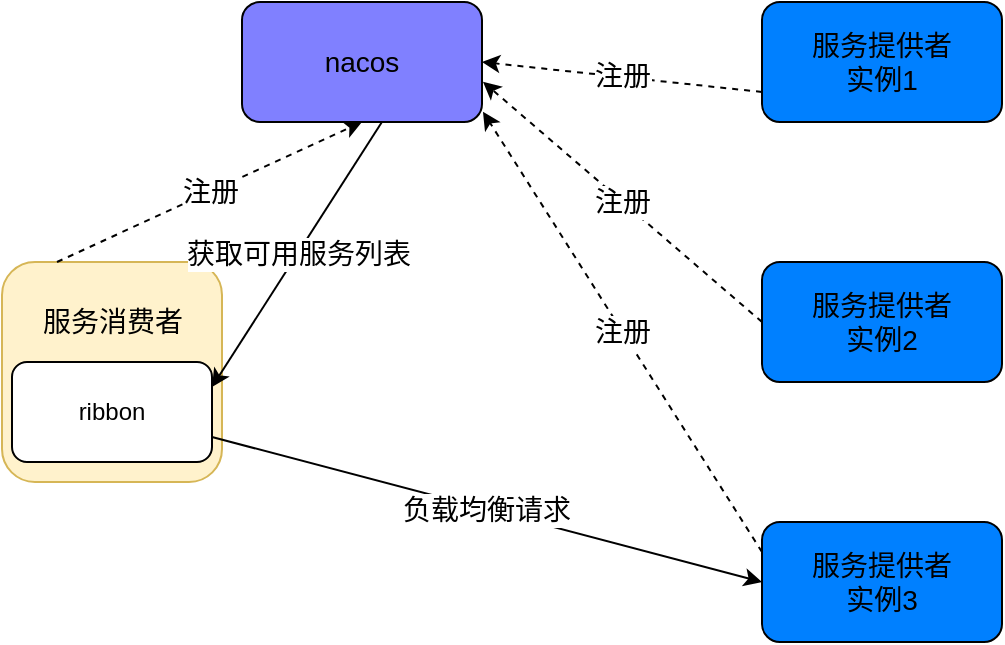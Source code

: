 <mxfile version="20.8.23" type="github">
  <diagram name="第 1 页" id="Sjwlilv4oeNG9_26mYKJ">
    <mxGraphModel dx="1197" dy="616" grid="1" gridSize="10" guides="1" tooltips="1" connect="1" arrows="1" fold="1" page="1" pageScale="1" pageWidth="827" pageHeight="1169" math="0" shadow="0">
      <root>
        <mxCell id="0" />
        <mxCell id="1" parent="0" />
        <mxCell id="TLC2W-ysQb9lLj4SY6h4-1" value="服务提供者&lt;br style=&quot;border-color: var(--border-color); font-size: 14px;&quot;&gt;实例2" style="rounded=1;whiteSpace=wrap;html=1;fillColor=#0080ff;fontSize=14;" vertex="1" parent="1">
          <mxGeometry x="540" y="250" width="120" height="60" as="geometry" />
        </mxCell>
        <mxCell id="TLC2W-ysQb9lLj4SY6h4-2" value="&lt;font style=&quot;font-size: 14px;&quot;&gt;服务提供者&lt;br&gt;实例1&lt;/font&gt;" style="rounded=1;whiteSpace=wrap;html=1;fillColor=#0080ff;" vertex="1" parent="1">
          <mxGeometry x="540" y="120" width="120" height="60" as="geometry" />
        </mxCell>
        <mxCell id="TLC2W-ysQb9lLj4SY6h4-3" value="服务提供者&lt;br style=&quot;border-color: var(--border-color); font-size: 14px;&quot;&gt;实例3" style="rounded=1;whiteSpace=wrap;html=1;fillColor=#0080ff;fontSize=14;" vertex="1" parent="1">
          <mxGeometry x="540" y="380" width="120" height="60" as="geometry" />
        </mxCell>
        <mxCell id="TLC2W-ysQb9lLj4SY6h4-4" value="nacos" style="rounded=1;whiteSpace=wrap;html=1;fillColor=#8080ff;fontSize=14;" vertex="1" parent="1">
          <mxGeometry x="280" y="120" width="120" height="60" as="geometry" />
        </mxCell>
        <mxCell id="TLC2W-ysQb9lLj4SY6h4-5" value="" style="whiteSpace=wrap;html=1;aspect=fixed;fillColor=#fff2cc;rounded=1;strokeColor=#d6b656;" vertex="1" parent="1">
          <mxGeometry x="160" y="250" width="110" height="110" as="geometry" />
        </mxCell>
        <mxCell id="TLC2W-ysQb9lLj4SY6h4-6" value="ribbon" style="rounded=1;whiteSpace=wrap;html=1;" vertex="1" parent="1">
          <mxGeometry x="165" y="300" width="100" height="50" as="geometry" />
        </mxCell>
        <mxCell id="TLC2W-ysQb9lLj4SY6h4-7" value="服务消费者" style="text;strokeColor=none;fillColor=none;html=1;fontSize=14;fontStyle=0;verticalAlign=middle;align=center;" vertex="1" parent="1">
          <mxGeometry x="165" y="260" width="100" height="40" as="geometry" />
        </mxCell>
        <mxCell id="TLC2W-ysQb9lLj4SY6h4-8" value="注册" style="endArrow=classic;html=1;rounded=0;fontSize=14;entryX=0.5;entryY=1;entryDx=0;entryDy=0;dashed=1;exitX=0.25;exitY=0;exitDx=0;exitDy=0;" edge="1" parent="1" source="TLC2W-ysQb9lLj4SY6h4-5" target="TLC2W-ysQb9lLj4SY6h4-4">
          <mxGeometry width="50" height="50" relative="1" as="geometry">
            <mxPoint x="260" y="250" as="sourcePoint" />
            <mxPoint x="310" y="200" as="targetPoint" />
          </mxGeometry>
        </mxCell>
        <mxCell id="TLC2W-ysQb9lLj4SY6h4-9" value="注册" style="endArrow=classic;html=1;rounded=0;fontSize=14;entryX=1;entryY=0.5;entryDx=0;entryDy=0;dashed=1;exitX=0;exitY=0.75;exitDx=0;exitDy=0;" edge="1" parent="1" source="TLC2W-ysQb9lLj4SY6h4-2" target="TLC2W-ysQb9lLj4SY6h4-4">
          <mxGeometry width="50" height="50" relative="1" as="geometry">
            <mxPoint x="270" y="260" as="sourcePoint" />
            <mxPoint x="350" y="190" as="targetPoint" />
          </mxGeometry>
        </mxCell>
        <mxCell id="TLC2W-ysQb9lLj4SY6h4-10" value="注册" style="endArrow=classic;html=1;rounded=0;fontSize=14;entryX=1.004;entryY=0.664;entryDx=0;entryDy=0;dashed=1;exitX=0;exitY=0.5;exitDx=0;exitDy=0;entryPerimeter=0;" edge="1" parent="1" source="TLC2W-ysQb9lLj4SY6h4-1" target="TLC2W-ysQb9lLj4SY6h4-4">
          <mxGeometry width="50" height="50" relative="1" as="geometry">
            <mxPoint x="550" y="175" as="sourcePoint" />
            <mxPoint x="410" y="160" as="targetPoint" />
          </mxGeometry>
        </mxCell>
        <mxCell id="TLC2W-ysQb9lLj4SY6h4-11" value="注册" style="endArrow=classic;html=1;rounded=0;fontSize=14;entryX=1.004;entryY=0.914;entryDx=0;entryDy=0;dashed=1;exitX=0;exitY=0.25;exitDx=0;exitDy=0;entryPerimeter=0;" edge="1" parent="1" source="TLC2W-ysQb9lLj4SY6h4-3" target="TLC2W-ysQb9lLj4SY6h4-4">
          <mxGeometry width="50" height="50" relative="1" as="geometry">
            <mxPoint x="560" y="185" as="sourcePoint" />
            <mxPoint x="420" y="170" as="targetPoint" />
          </mxGeometry>
        </mxCell>
        <mxCell id="TLC2W-ysQb9lLj4SY6h4-12" value="获取可用服务列表" style="endArrow=classic;html=1;rounded=0;fontSize=14;exitX=0.583;exitY=1;exitDx=0;exitDy=0;exitPerimeter=0;entryX=1;entryY=0.25;entryDx=0;entryDy=0;" edge="1" parent="1" source="TLC2W-ysQb9lLj4SY6h4-4" target="TLC2W-ysQb9lLj4SY6h4-6">
          <mxGeometry width="50" height="50" relative="1" as="geometry">
            <mxPoint x="300" y="330" as="sourcePoint" />
            <mxPoint x="273" y="315" as="targetPoint" />
          </mxGeometry>
        </mxCell>
        <mxCell id="TLC2W-ysQb9lLj4SY6h4-13" value="负载均衡请求" style="endArrow=classic;html=1;rounded=0;fontSize=14;exitX=1;exitY=0.75;exitDx=0;exitDy=0;entryX=0;entryY=0.5;entryDx=0;entryDy=0;" edge="1" parent="1" source="TLC2W-ysQb9lLj4SY6h4-6" target="TLC2W-ysQb9lLj4SY6h4-3">
          <mxGeometry width="50" height="50" relative="1" as="geometry">
            <mxPoint x="360" y="190" as="sourcePoint" />
            <mxPoint x="283" y="325" as="targetPoint" />
          </mxGeometry>
        </mxCell>
      </root>
    </mxGraphModel>
  </diagram>
</mxfile>
